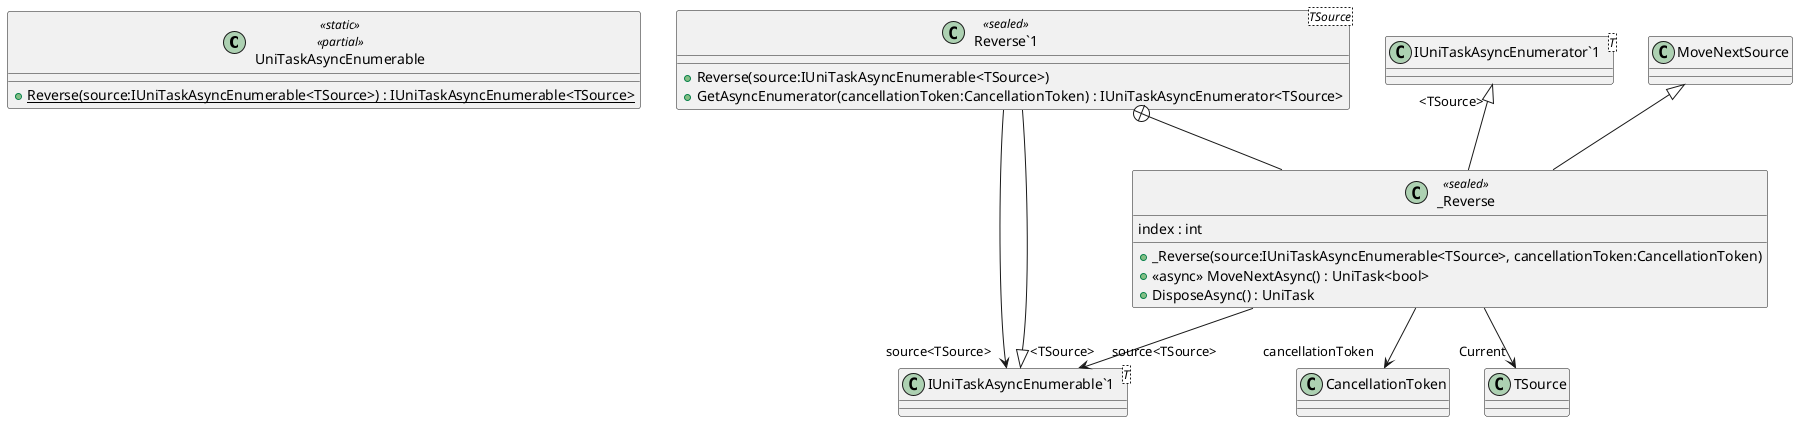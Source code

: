 @startuml
class UniTaskAsyncEnumerable <<static>> <<partial>> {
    + {static} Reverse(source:IUniTaskAsyncEnumerable<TSource>) : IUniTaskAsyncEnumerable<TSource>
}
class "Reverse`1"<TSource> <<sealed>> {
    + Reverse(source:IUniTaskAsyncEnumerable<TSource>)
    + GetAsyncEnumerator(cancellationToken:CancellationToken) : IUniTaskAsyncEnumerator<TSource>
}
class "IUniTaskAsyncEnumerable`1"<T> {
}
class _Reverse <<sealed>> {
    index : int
    + _Reverse(source:IUniTaskAsyncEnumerable<TSource>, cancellationToken:CancellationToken)
    + <<async>> MoveNextAsync() : UniTask<bool>
    + DisposeAsync() : UniTask
}
class "IUniTaskAsyncEnumerator`1"<T> {
}
"IUniTaskAsyncEnumerable`1" "<TSource>" <|-- "Reverse`1"
"Reverse`1" --> "source<TSource>" "IUniTaskAsyncEnumerable`1"
"Reverse`1" +-- _Reverse
MoveNextSource <|-- _Reverse
"IUniTaskAsyncEnumerator`1" "<TSource>" <|-- _Reverse
_Reverse --> "source<TSource>" "IUniTaskAsyncEnumerable`1"
_Reverse --> "cancellationToken" CancellationToken
_Reverse --> "Current" TSource
@enduml
